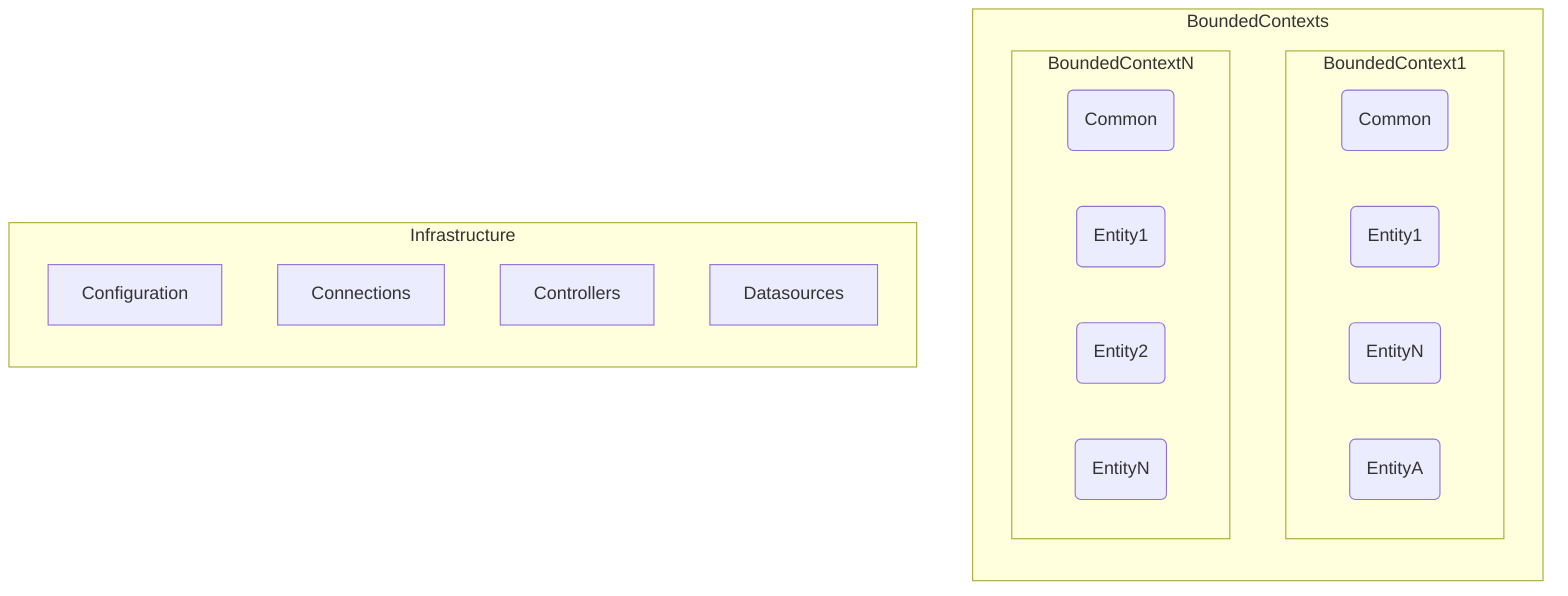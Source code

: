 graph BR
        subgraph BoundedContexts
          subgraph BoundedContext1
            Common1(Common)
            entity11(Entity1)
            entity1N(EntityN)
            entity1aN(EntityA)
        end

          subgraph BoundedContextN
            CommonN(Common)
            entityN1(Entity1)
            entityN2(Entity2)
            entityNN(EntityN)
          end
        end
        subgraph Infrastructure
          Configuration
          Connections
          Controllers
          Datasources
        end